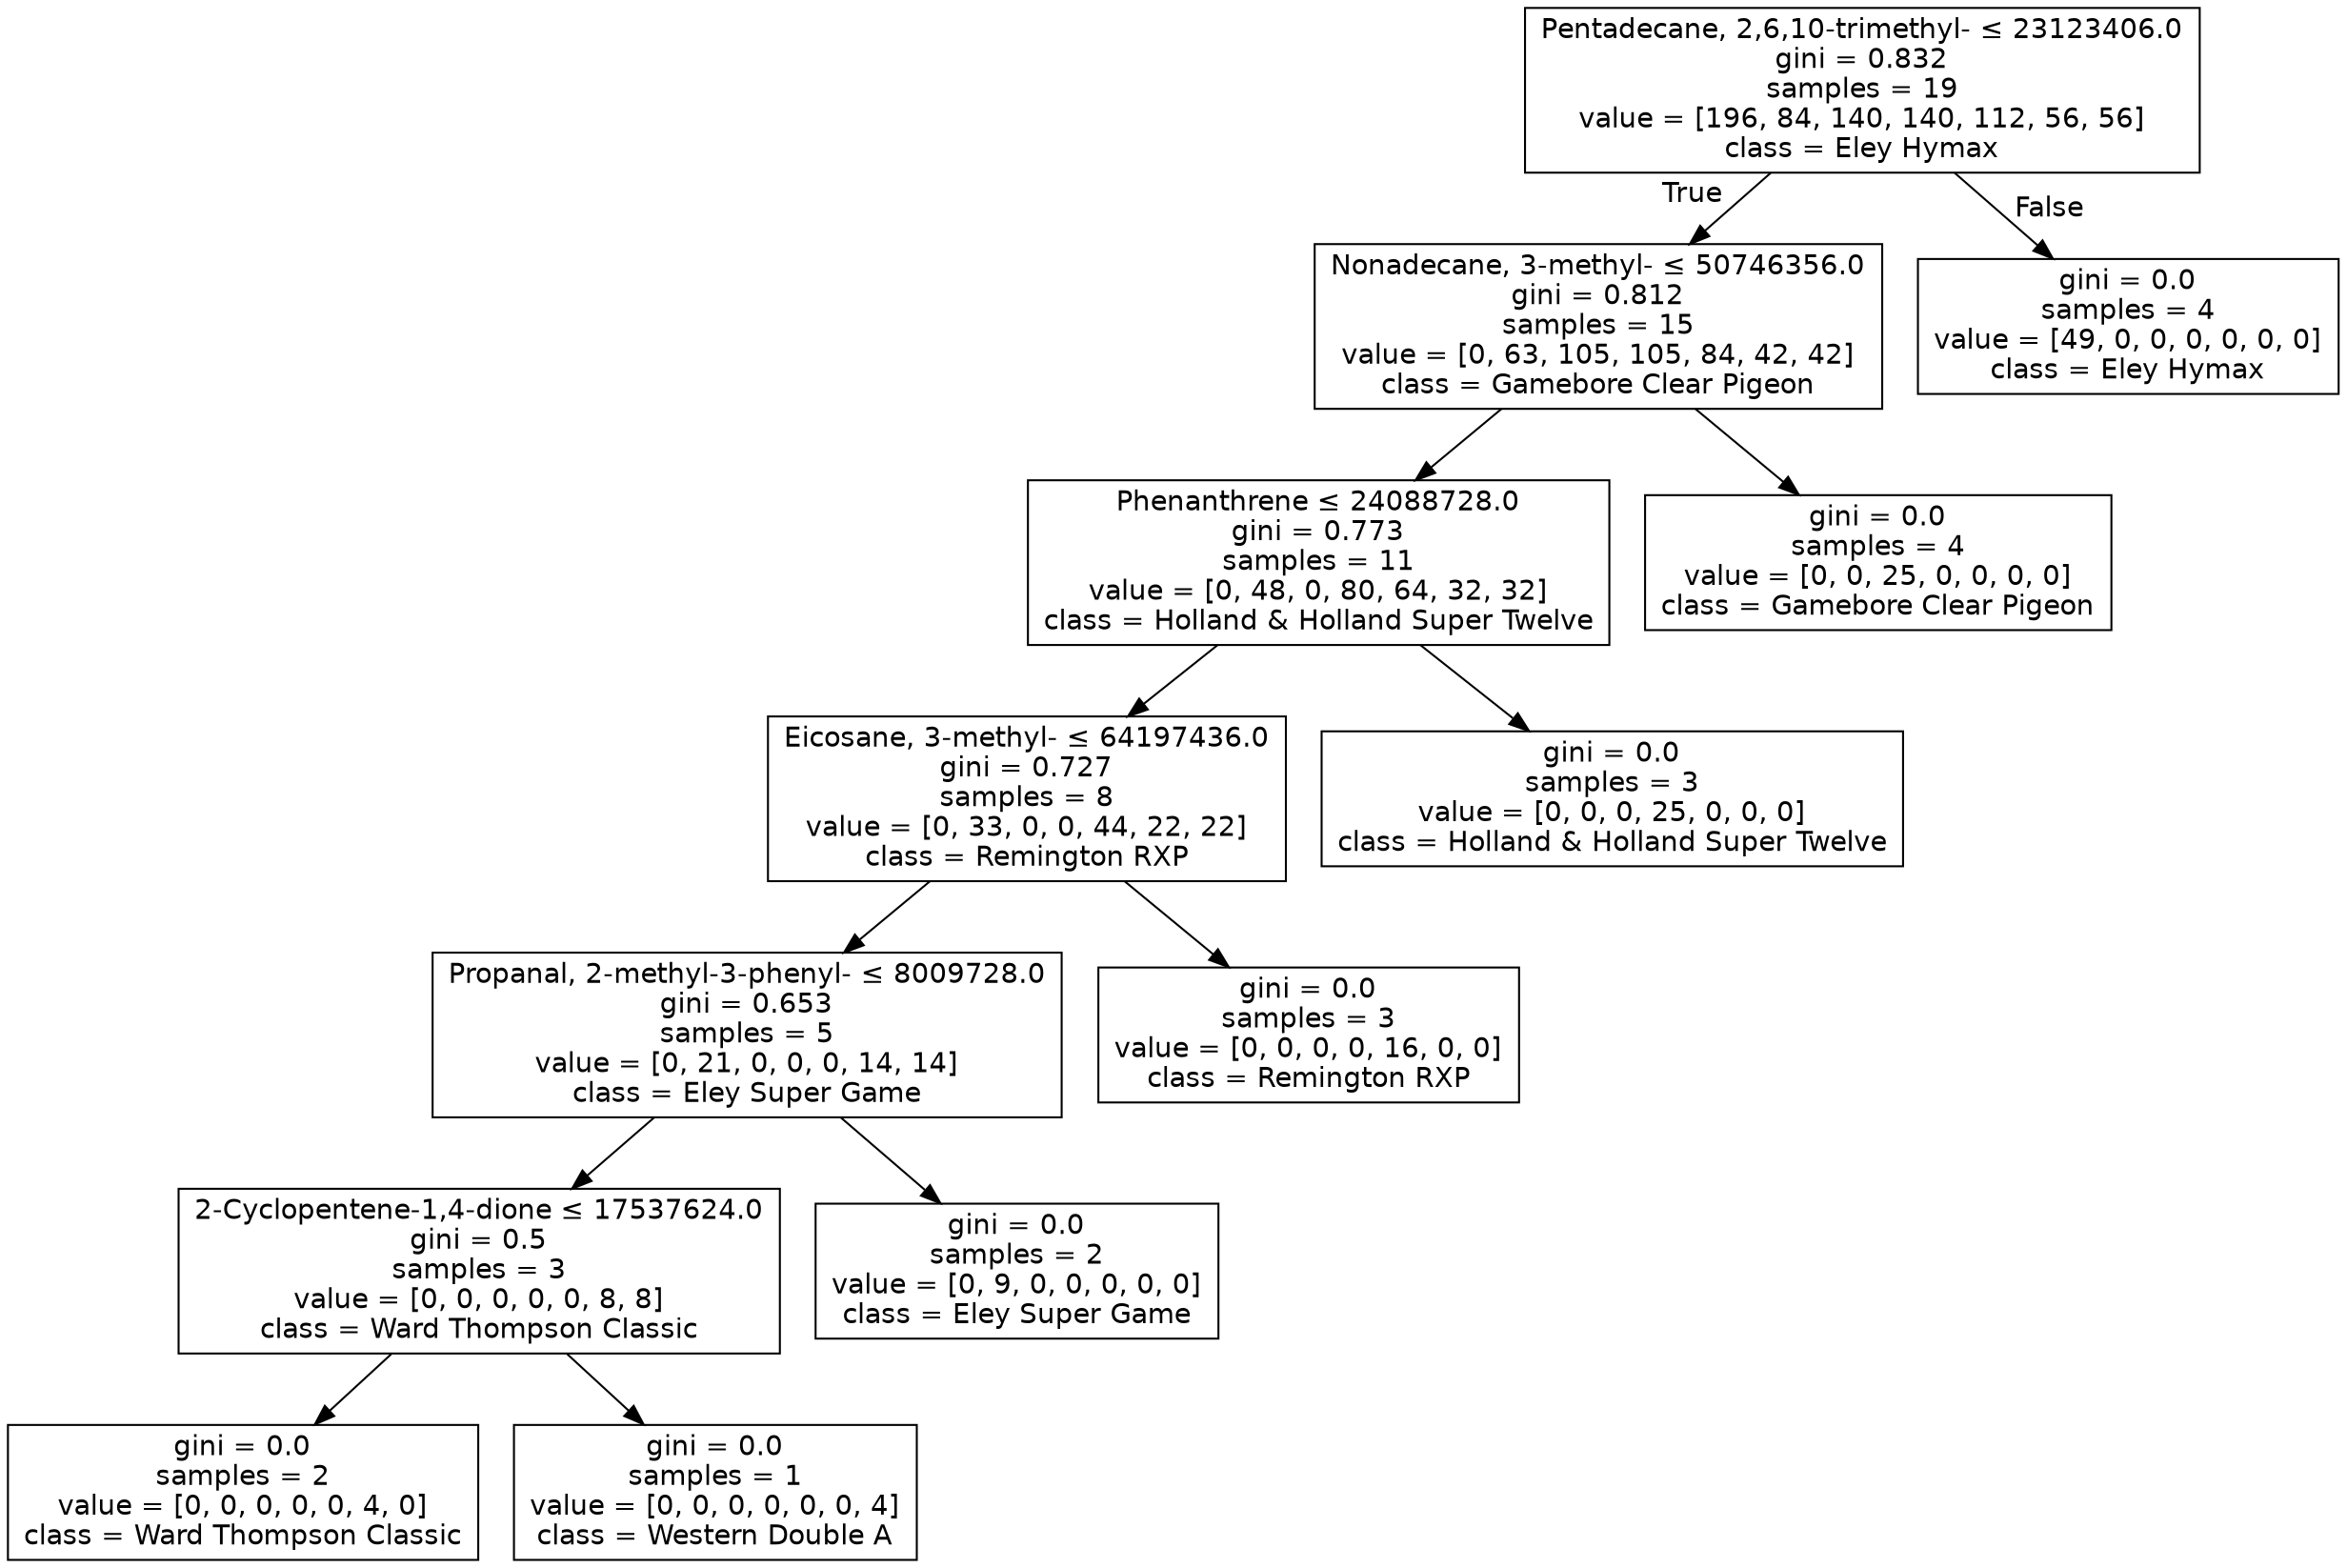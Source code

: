 digraph Tree {
node [shape=box, fontname="helvetica"] ;
edge [fontname="helvetica"] ;
0 [label=<Pentadecane, 2,6,10-trimethyl- &le; 23123406.0<br/>gini = 0.832<br/>samples = 19<br/>value = [196, 84, 140, 140, 112, 56, 56]<br/>class = Eley Hymax>] ;
1 [label=<Nonadecane, 3-methyl- &le; 50746356.0<br/>gini = 0.812<br/>samples = 15<br/>value = [0, 63, 105, 105, 84, 42, 42]<br/>class = Gamebore Clear Pigeon>] ;
0 -> 1 [labeldistance=2.5, labelangle=45, headlabel="True"] ;
2 [label=<Phenanthrene &le; 24088728.0<br/>gini = 0.773<br/>samples = 11<br/>value = [0, 48, 0, 80, 64, 32, 32]<br/>class = Holland &amp; Holland Super Twelve>] ;
1 -> 2 ;
3 [label=<Eicosane, 3-methyl- &le; 64197436.0<br/>gini = 0.727<br/>samples = 8<br/>value = [0, 33, 0, 0, 44, 22, 22]<br/>class = Remington RXP>] ;
2 -> 3 ;
4 [label=<Propanal, 2-methyl-3-phenyl- &le; 8009728.0<br/>gini = 0.653<br/>samples = 5<br/>value = [0, 21, 0, 0, 0, 14, 14]<br/>class = Eley Super Game>] ;
3 -> 4 ;
5 [label=<2-Cyclopentene-1,4-dione &le; 17537624.0<br/>gini = 0.5<br/>samples = 3<br/>value = [0, 0, 0, 0, 0, 8, 8]<br/>class = Ward Thompson Classic>] ;
4 -> 5 ;
6 [label=<gini = 0.0<br/>samples = 2<br/>value = [0, 0, 0, 0, 0, 4, 0]<br/>class = Ward Thompson Classic>] ;
5 -> 6 ;
7 [label=<gini = 0.0<br/>samples = 1<br/>value = [0, 0, 0, 0, 0, 0, 4]<br/>class = Western Double A>] ;
5 -> 7 ;
8 [label=<gini = 0.0<br/>samples = 2<br/>value = [0, 9, 0, 0, 0, 0, 0]<br/>class = Eley Super Game>] ;
4 -> 8 ;
9 [label=<gini = 0.0<br/>samples = 3<br/>value = [0, 0, 0, 0, 16, 0, 0]<br/>class = Remington RXP>] ;
3 -> 9 ;
10 [label=<gini = 0.0<br/>samples = 3<br/>value = [0, 0, 0, 25, 0, 0, 0]<br/>class = Holland &amp; Holland Super Twelve>] ;
2 -> 10 ;
11 [label=<gini = 0.0<br/>samples = 4<br/>value = [0, 0, 25, 0, 0, 0, 0]<br/>class = Gamebore Clear Pigeon>] ;
1 -> 11 ;
12 [label=<gini = 0.0<br/>samples = 4<br/>value = [49, 0, 0, 0, 0, 0, 0]<br/>class = Eley Hymax>] ;
0 -> 12 [labeldistance=2.5, labelangle=-45, headlabel="False"] ;
}
